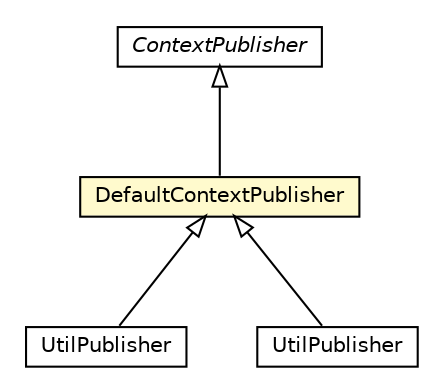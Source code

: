 #!/usr/local/bin/dot
#
# Class diagram 
# Generated by UMLGraph version R5_6-24-gf6e263 (http://www.umlgraph.org/)
#

digraph G {
	edge [fontname="Helvetica",fontsize=10,labelfontname="Helvetica",labelfontsize=10];
	node [fontname="Helvetica",fontsize=10,shape=plaintext];
	nodesep=0.25;
	ranksep=0.5;
	// org.universAAL.middleware.context.ContextPublisher
	c3420524 [label=<<table title="org.universAAL.middleware.context.ContextPublisher" border="0" cellborder="1" cellspacing="0" cellpadding="2" port="p" href="./ContextPublisher.html">
		<tr><td><table border="0" cellspacing="0" cellpadding="1">
<tr><td align="center" balign="center"><font face="Helvetica-Oblique"> ContextPublisher </font></td></tr>
		</table></td></tr>
		</table>>, URL="./ContextPublisher.html", fontname="Helvetica", fontcolor="black", fontsize=10.0];
	// org.universAAL.middleware.context.DefaultContextPublisher
	c3420526 [label=<<table title="org.universAAL.middleware.context.DefaultContextPublisher" border="0" cellborder="1" cellspacing="0" cellpadding="2" port="p" bgcolor="lemonChiffon" href="./DefaultContextPublisher.html">
		<tr><td><table border="0" cellspacing="0" cellpadding="1">
<tr><td align="center" balign="center"> DefaultContextPublisher </td></tr>
		</table></td></tr>
		</table>>, URL="./DefaultContextPublisher.html", fontname="Helvetica", fontcolor="black", fontsize=10.0];
	// org.universAAL.support.utils.context.mid.UtilPublisher
	c3420915 [label=<<table title="org.universAAL.support.utils.context.mid.UtilPublisher" border="0" cellborder="1" cellspacing="0" cellpadding="2" port="p" href="../../support/utils/context/mid/UtilPublisher.html">
		<tr><td><table border="0" cellspacing="0" cellpadding="1">
<tr><td align="center" balign="center"> UtilPublisher </td></tr>
		</table></td></tr>
		</table>>, URL="../../support/utils/context/mid/UtilPublisher.html", fontname="Helvetica", fontcolor="black", fontsize=10.0];
	// org.universAAL.utilities.api.context.mid.UtilPublisher
	c3420964 [label=<<table title="org.universAAL.utilities.api.context.mid.UtilPublisher" border="0" cellborder="1" cellspacing="0" cellpadding="2" port="p" href="../../utilities/api/context/mid/UtilPublisher.html">
		<tr><td><table border="0" cellspacing="0" cellpadding="1">
<tr><td align="center" balign="center"> UtilPublisher </td></tr>
		</table></td></tr>
		</table>>, URL="../../utilities/api/context/mid/UtilPublisher.html", fontname="Helvetica", fontcolor="black", fontsize=10.0];
	//org.universAAL.middleware.context.DefaultContextPublisher extends org.universAAL.middleware.context.ContextPublisher
	c3420524:p -> c3420526:p [dir=back,arrowtail=empty];
	//org.universAAL.support.utils.context.mid.UtilPublisher extends org.universAAL.middleware.context.DefaultContextPublisher
	c3420526:p -> c3420915:p [dir=back,arrowtail=empty];
	//org.universAAL.utilities.api.context.mid.UtilPublisher extends org.universAAL.middleware.context.DefaultContextPublisher
	c3420526:p -> c3420964:p [dir=back,arrowtail=empty];
}

